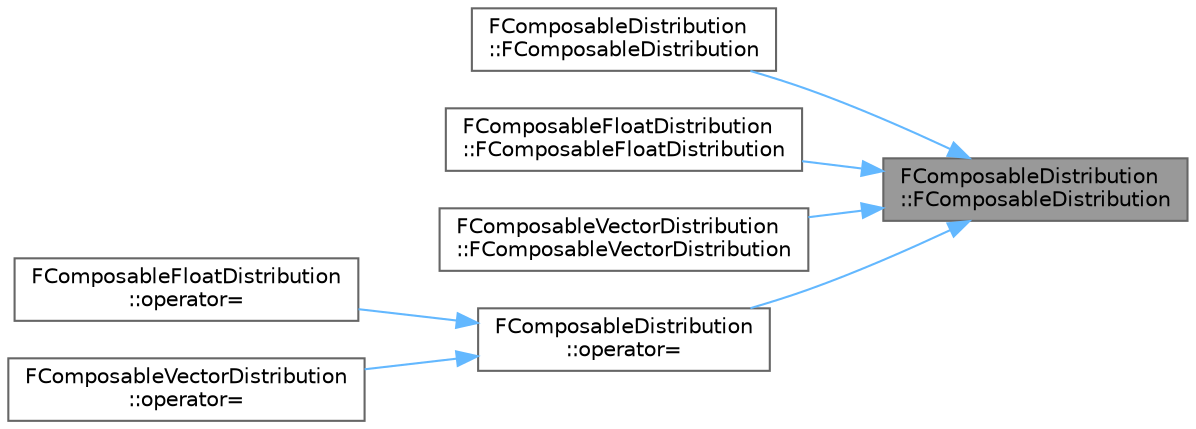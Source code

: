 digraph "FComposableDistribution::FComposableDistribution"
{
 // INTERACTIVE_SVG=YES
 // LATEX_PDF_SIZE
  bgcolor="transparent";
  edge [fontname=Helvetica,fontsize=10,labelfontname=Helvetica,labelfontsize=10];
  node [fontname=Helvetica,fontsize=10,shape=box,height=0.2,width=0.4];
  rankdir="RL";
  Node1 [id="Node000001",label="FComposableDistribution\l::FComposableDistribution",height=0.2,width=0.4,color="gray40", fillcolor="grey60", style="filled", fontcolor="black",tooltip="Constructor."];
  Node1 -> Node2 [id="edge1_Node000001_Node000002",dir="back",color="steelblue1",style="solid",tooltip=" "];
  Node2 [id="Node000002",label="FComposableDistribution\l::FComposableDistribution",height=0.2,width=0.4,color="grey40", fillcolor="white", style="filled",URL="$d5/d16/classFComposableDistribution.html#a6a719d5adb95e1cf0b1f4caff17a68a3",tooltip="Copy constructor."];
  Node1 -> Node3 [id="edge2_Node000001_Node000003",dir="back",color="steelblue1",style="solid",tooltip=" "];
  Node3 [id="Node000003",label="FComposableFloatDistribution\l::FComposableFloatDistribution",height=0.2,width=0.4,color="grey40", fillcolor="white", style="filled",URL="$d5/d26/classFComposableFloatDistribution.html#a3dff73c102c43aa3ffbb158955dcac08",tooltip="Copy constructor."];
  Node1 -> Node4 [id="edge3_Node000001_Node000004",dir="back",color="steelblue1",style="solid",tooltip=" "];
  Node4 [id="Node000004",label="FComposableVectorDistribution\l::FComposableVectorDistribution",height=0.2,width=0.4,color="grey40", fillcolor="white", style="filled",URL="$df/d2c/classFComposableVectorDistribution.html#a4cef6de60eaccb5483b885a2ae6c80f1",tooltip="Copy constructor."];
  Node1 -> Node5 [id="edge4_Node000001_Node000005",dir="back",color="steelblue1",style="solid",tooltip=" "];
  Node5 [id="Node000005",label="FComposableDistribution\l::operator=",height=0.2,width=0.4,color="grey40", fillcolor="white", style="filled",URL="$d5/d16/classFComposableDistribution.html#af6ca33e3370521c338cbabbb72eeddd1",tooltip="Assignment operator."];
  Node5 -> Node6 [id="edge5_Node000005_Node000006",dir="back",color="steelblue1",style="solid",tooltip=" "];
  Node6 [id="Node000006",label="FComposableFloatDistribution\l::operator=",height=0.2,width=0.4,color="grey40", fillcolor="white", style="filled",URL="$d5/d26/classFComposableFloatDistribution.html#aaf9b26515592641ad92cfa14ade640dc",tooltip="Assignment operator."];
  Node5 -> Node7 [id="edge6_Node000005_Node000007",dir="back",color="steelblue1",style="solid",tooltip=" "];
  Node7 [id="Node000007",label="FComposableVectorDistribution\l::operator=",height=0.2,width=0.4,color="grey40", fillcolor="white", style="filled",URL="$df/d2c/classFComposableVectorDistribution.html#adc29c48dbeca609c587facee7df1f10f",tooltip="Assignment operator."];
}
